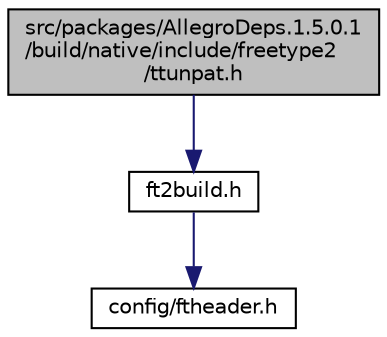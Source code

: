 digraph "src/packages/AllegroDeps.1.5.0.1/build/native/include/freetype2/ttunpat.h"
{
  edge [fontname="Helvetica",fontsize="10",labelfontname="Helvetica",labelfontsize="10"];
  node [fontname="Helvetica",fontsize="10",shape=record];
  Node0 [label="src/packages/AllegroDeps.1.5.0.1\l/build/native/include/freetype2\l/ttunpat.h",height=0.2,width=0.4,color="black", fillcolor="grey75", style="filled", fontcolor="black"];
  Node0 -> Node1 [color="midnightblue",fontsize="10",style="solid",fontname="Helvetica"];
  Node1 [label="ft2build.h",height=0.2,width=0.4,color="black", fillcolor="white", style="filled",URL="$ft2build_8h.html"];
  Node1 -> Node2 [color="midnightblue",fontsize="10",style="solid",fontname="Helvetica"];
  Node2 [label="config/ftheader.h",height=0.2,width=0.4,color="black", fillcolor="white", style="filled",URL="$ftheader_8h.html"];
}
